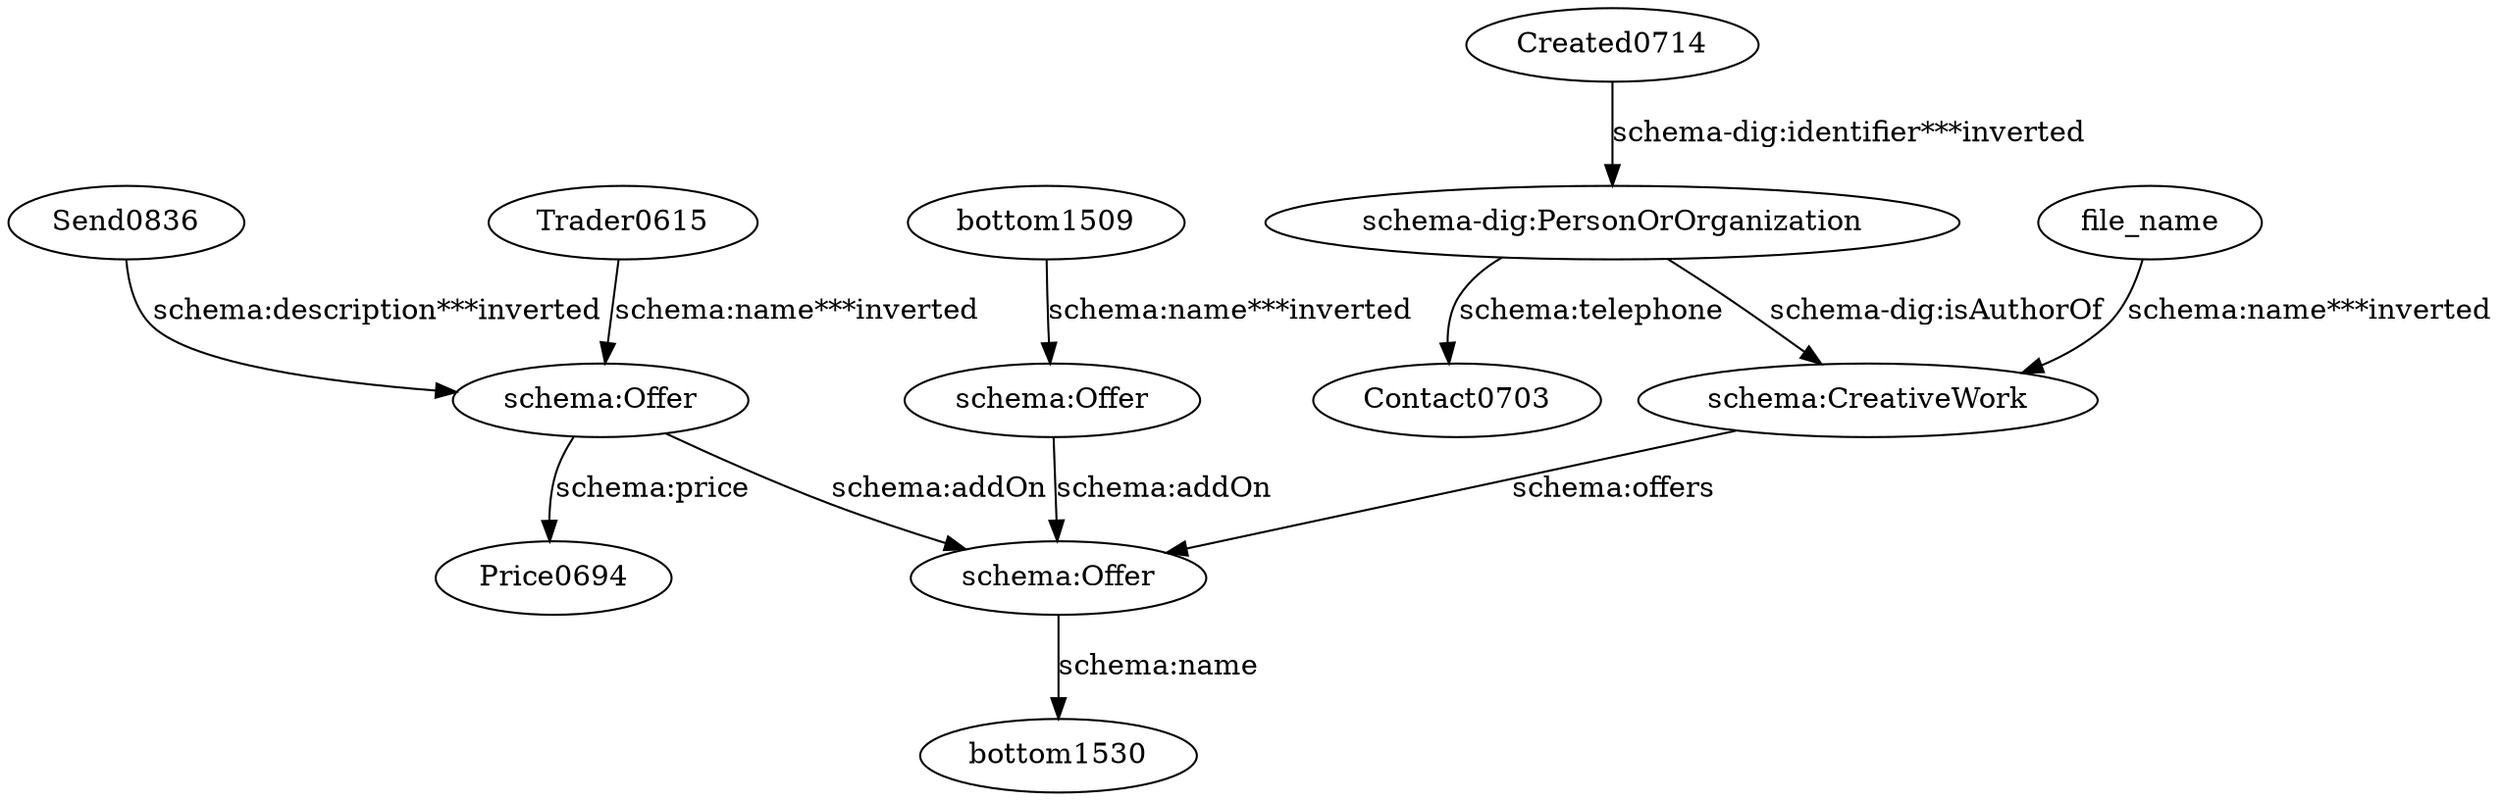 digraph {
  Created0714 [type=attribute_name,label=Created0714]
  "schema-dig:PersonOrOrganization1" [type=class_uri,label="schema-dig:PersonOrOrganization"]
  Send0836 [type=attribute_name,label=Send0836]
  "schema:Offer1" [type=class_uri,label="schema:Offer"]
  Trader0615 [type=attribute_name,label=Trader0615]
  bottom1509 [type=attribute_name,label=bottom1509]
  "schema:Offer2" [type=class_uri,label="schema:Offer"]
  file_name [type=attribute_name,label=file_name]
  "schema:CreativeWork1" [type=class_uri,label="schema:CreativeWork"]
  Contact0703 [type=attribute_name,label=Contact0703]
  "schema:Offer3" [type=class_uri,label="schema:Offer"]
  Price0694 [type=attribute_name,label=Price0694]
  bottom1530 [type=attribute_name,label=bottom1530]
  Created0714 -> "schema-dig:PersonOrOrganization1" [type=st_property_uri,label="schema-dig:identifier***inverted",weight=1]
  Send0836 -> "schema:Offer1" [type=st_property_uri,label="schema:description***inverted",weight=1]
  Trader0615 -> "schema:Offer1" [type=st_property_uri,label="schema:name***inverted",weight=1]
  bottom1509 -> "schema:Offer2" [type=st_property_uri,label="schema:name***inverted",weight=1]
  file_name -> "schema:CreativeWork1" [type=st_property_uri,label="schema:name***inverted",weight=1]
  "schema-dig:PersonOrOrganization1" -> Contact0703 [label="schema:telephone",type=st_property_uri]
  "schema-dig:PersonOrOrganization1" -> "schema:CreativeWork1" [label="schema-dig:isAuthorOf",type=direct_property_uri,weight=1]
  "schema:CreativeWork1" -> "schema:Offer3" [label="schema:offers",type=direct_property_uri,weight=1]
  "schema:Offer1" -> Price0694 [label="schema:price",type=st_property_uri]
  "schema:Offer1" -> "schema:Offer3" [label="schema:addOn",type=direct_property_uri,weight=1]
  "schema:Offer2" -> "schema:Offer3" [label="schema:addOn",type=direct_property_uri,weight=1]
  "schema:Offer3" -> bottom1530 [label="schema:name",type=st_property_uri]
}
